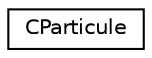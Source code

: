 digraph G
{
  edge [fontname="Helvetica",fontsize="10",labelfontname="Helvetica",labelfontsize="10"];
  node [fontname="Helvetica",fontsize="10",shape=record];
  rankdir="LR";
  Node1 [label="CParticule",height=0.2,width=0.4,color="black", fillcolor="white", style="filled",URL="$class_c_particule.html"];
}
